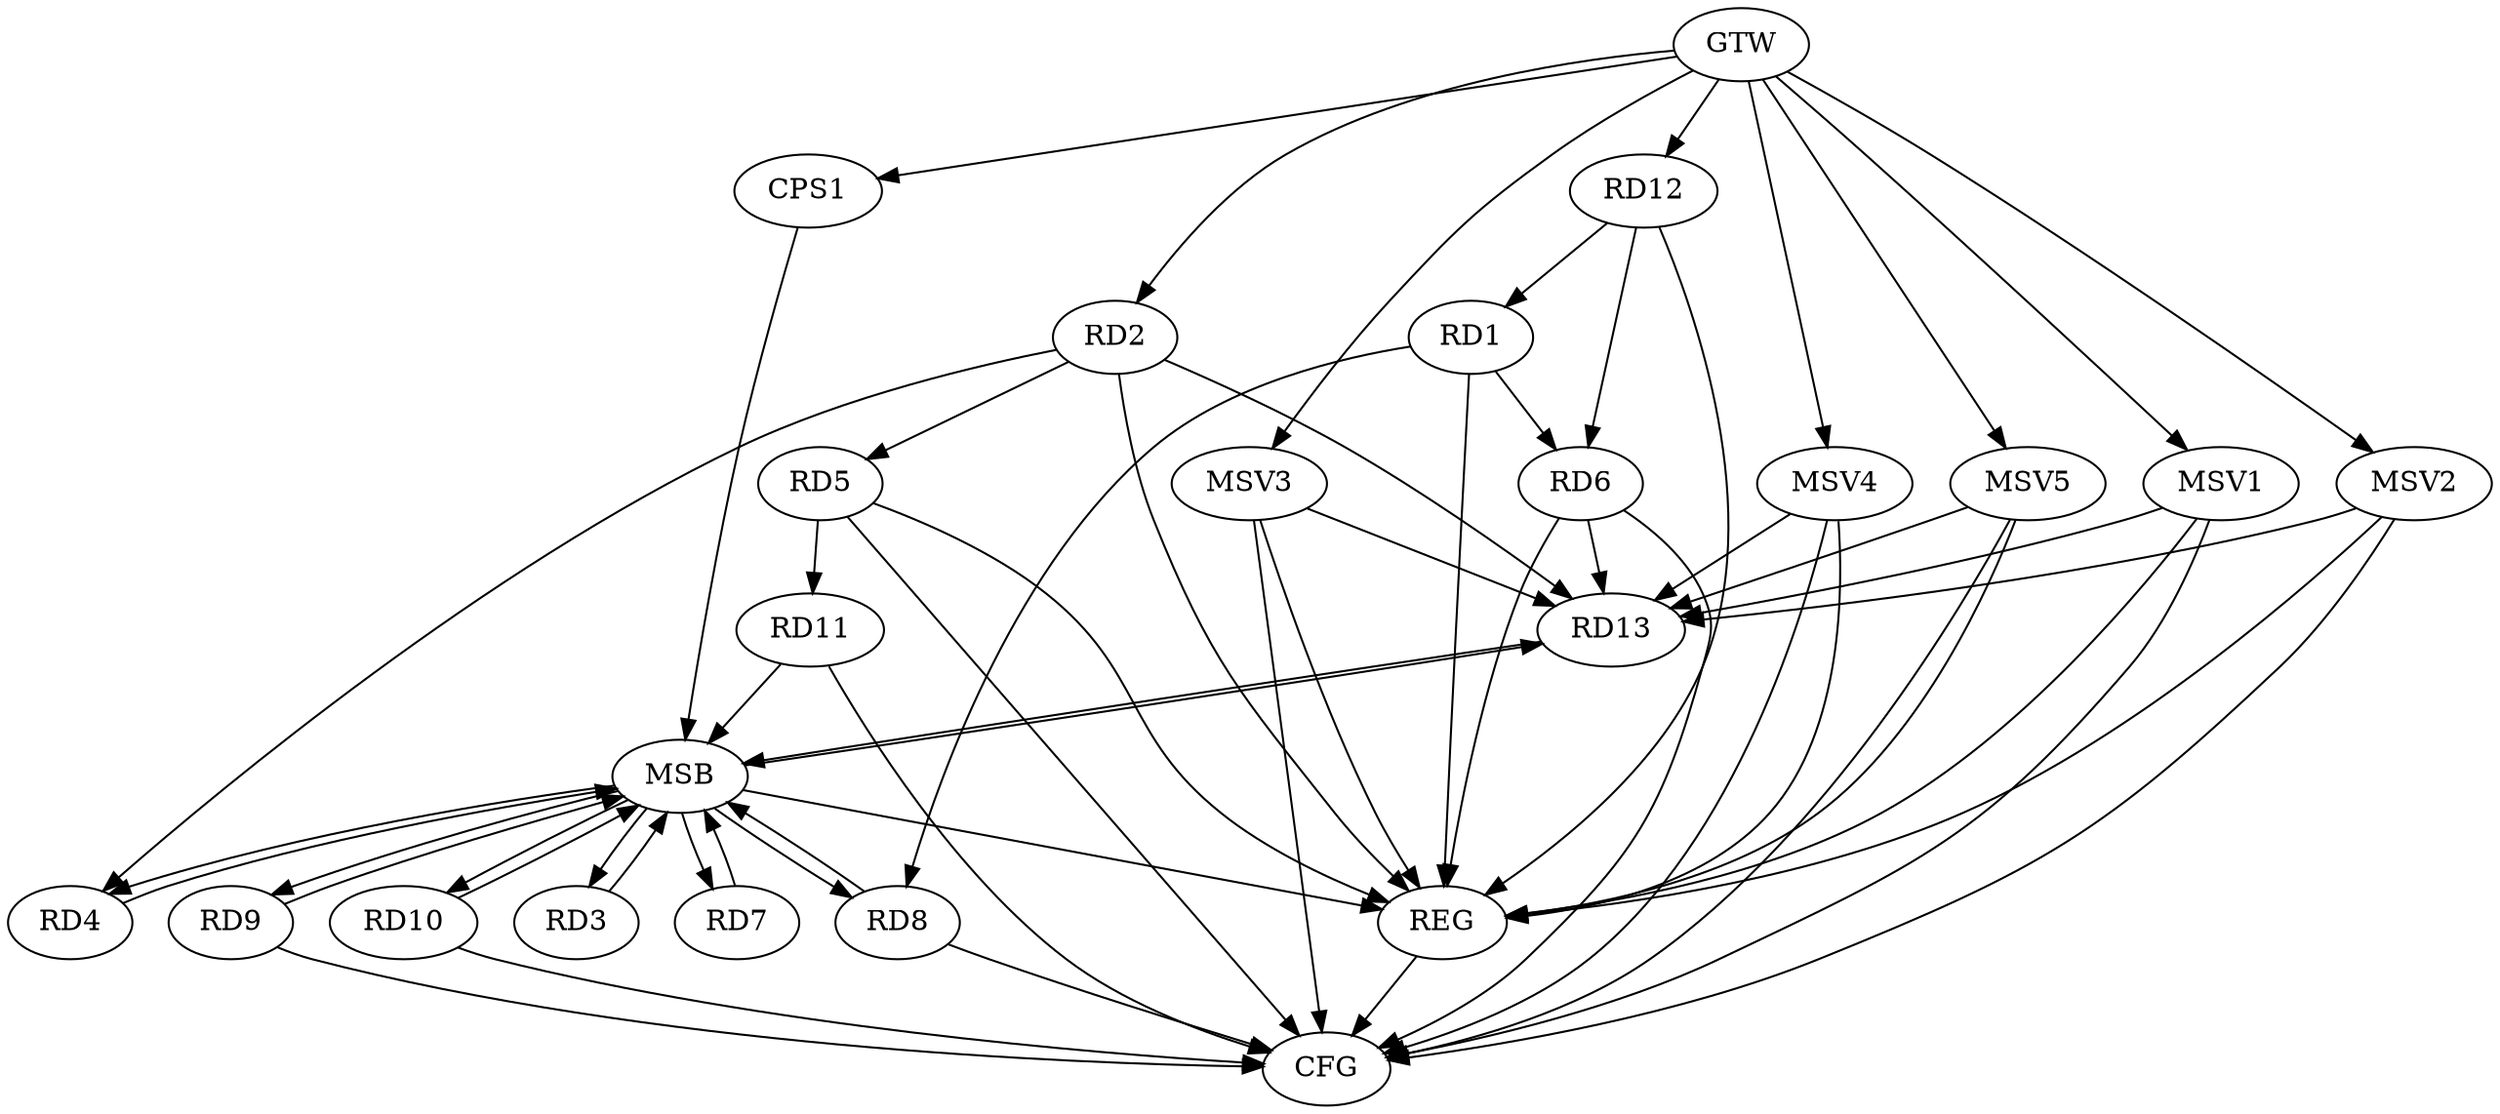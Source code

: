 strict digraph G {
  RD1 [ label="RD1" ];
  RD2 [ label="RD2" ];
  RD3 [ label="RD3" ];
  RD4 [ label="RD4" ];
  RD5 [ label="RD5" ];
  RD6 [ label="RD6" ];
  RD7 [ label="RD7" ];
  RD8 [ label="RD8" ];
  RD9 [ label="RD9" ];
  RD10 [ label="RD10" ];
  RD11 [ label="RD11" ];
  RD12 [ label="RD12" ];
  RD13 [ label="RD13" ];
  CPS1 [ label="CPS1" ];
  GTW [ label="GTW" ];
  REG [ label="REG" ];
  MSB [ label="MSB" ];
  CFG [ label="CFG" ];
  MSV1 [ label="MSV1" ];
  MSV2 [ label="MSV2" ];
  MSV3 [ label="MSV3" ];
  MSV4 [ label="MSV4" ];
  MSV5 [ label="MSV5" ];
  RD1 -> RD6;
  RD1 -> RD8;
  RD12 -> RD1;
  RD2 -> RD4;
  RD2 -> RD5;
  RD2 -> RD13;
  RD5 -> RD11;
  RD12 -> RD6;
  RD6 -> RD13;
  GTW -> RD2;
  GTW -> RD12;
  GTW -> CPS1;
  RD1 -> REG;
  RD2 -> REG;
  RD5 -> REG;
  RD6 -> REG;
  RD12 -> REG;
  RD3 -> MSB;
  MSB -> REG;
  RD4 -> MSB;
  MSB -> RD3;
  MSB -> RD13;
  RD7 -> MSB;
  RD8 -> MSB;
  RD9 -> MSB;
  RD10 -> MSB;
  RD11 -> MSB;
  MSB -> RD4;
  RD13 -> MSB;
  CPS1 -> MSB;
  MSB -> RD7;
  MSB -> RD8;
  MSB -> RD9;
  MSB -> RD10;
  RD9 -> CFG;
  RD6 -> CFG;
  RD8 -> CFG;
  RD11 -> CFG;
  RD5 -> CFG;
  RD10 -> CFG;
  REG -> CFG;
  MSV1 -> RD13;
  GTW -> MSV1;
  MSV1 -> REG;
  MSV1 -> CFG;
  MSV2 -> RD13;
  GTW -> MSV2;
  MSV2 -> REG;
  MSV2 -> CFG;
  MSV3 -> RD13;
  GTW -> MSV3;
  MSV3 -> REG;
  MSV3 -> CFG;
  MSV4 -> RD13;
  GTW -> MSV4;
  MSV4 -> REG;
  MSV4 -> CFG;
  MSV5 -> RD13;
  GTW -> MSV5;
  MSV5 -> REG;
  MSV5 -> CFG;
}
